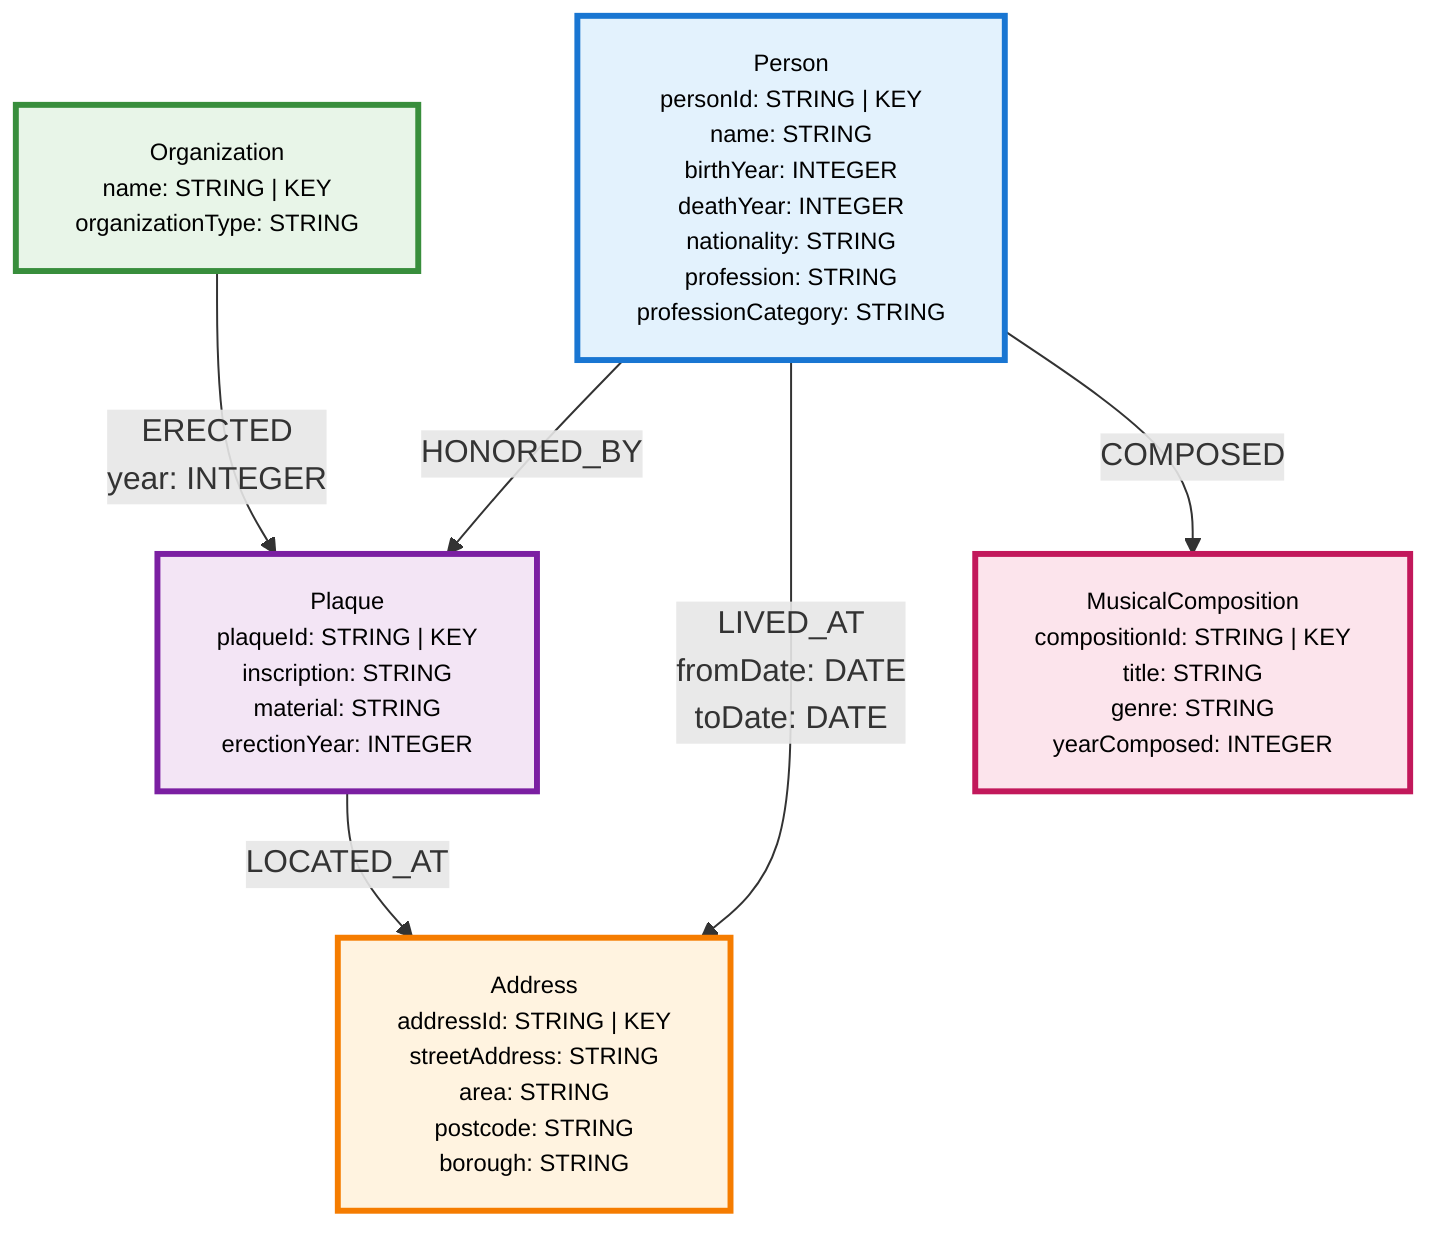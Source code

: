 graph TD
%% Nodes
Person["Person<br/>personId: STRING | KEY<br/>name: STRING<br/>birthYear: INTEGER<br/>deathYear: INTEGER<br/>nationality: STRING<br/>profession: STRING<br/>professionCategory: STRING"]
Plaque["Plaque<br/>plaqueId: STRING | KEY<br/>inscription: STRING<br/>material: STRING<br/>erectionYear: INTEGER"]
Organization["Organization<br/>name: STRING | KEY<br/>organizationType: STRING"]
Address["Address<br/>addressId: STRING | KEY<br/>streetAddress: STRING<br/>area: STRING<br/>postcode: STRING<br/>borough: STRING"]
MusicalComposition["MusicalComposition<br/>compositionId: STRING | KEY<br/>title: STRING<br/>genre: STRING<br/>yearComposed: INTEGER"]

%% Relationships
Person -->|HONORED_BY| Plaque
Organization -->|ERECTED<br/>year: INTEGER| Plaque
Plaque -->|LOCATED_AT| Address
Person -->|LIVED_AT<br/>fromDate: DATE<br/>toDate: DATE| Address
Person -->|COMPOSED| MusicalComposition


%% Styling 
classDef node_0_color fill:#e3f2fd,stroke:#1976d2,stroke-width:3px,color:#000,font-size:12px
class Person node_0_color

classDef node_1_color fill:#f3e5f5,stroke:#7b1fa2,stroke-width:3px,color:#000,font-size:12px
class Plaque node_1_color

classDef node_2_color fill:#e8f5e8,stroke:#388e3c,stroke-width:3px,color:#000,font-size:12px
class Organization node_2_color

classDef node_3_color fill:#fff3e0,stroke:#f57c00,stroke-width:3px,color:#000,font-size:12px
class Address node_3_color

classDef node_4_color fill:#fce4ec,stroke:#c2185b,stroke-width:3px,color:#000,font-size:12px
class MusicalComposition node_4_color